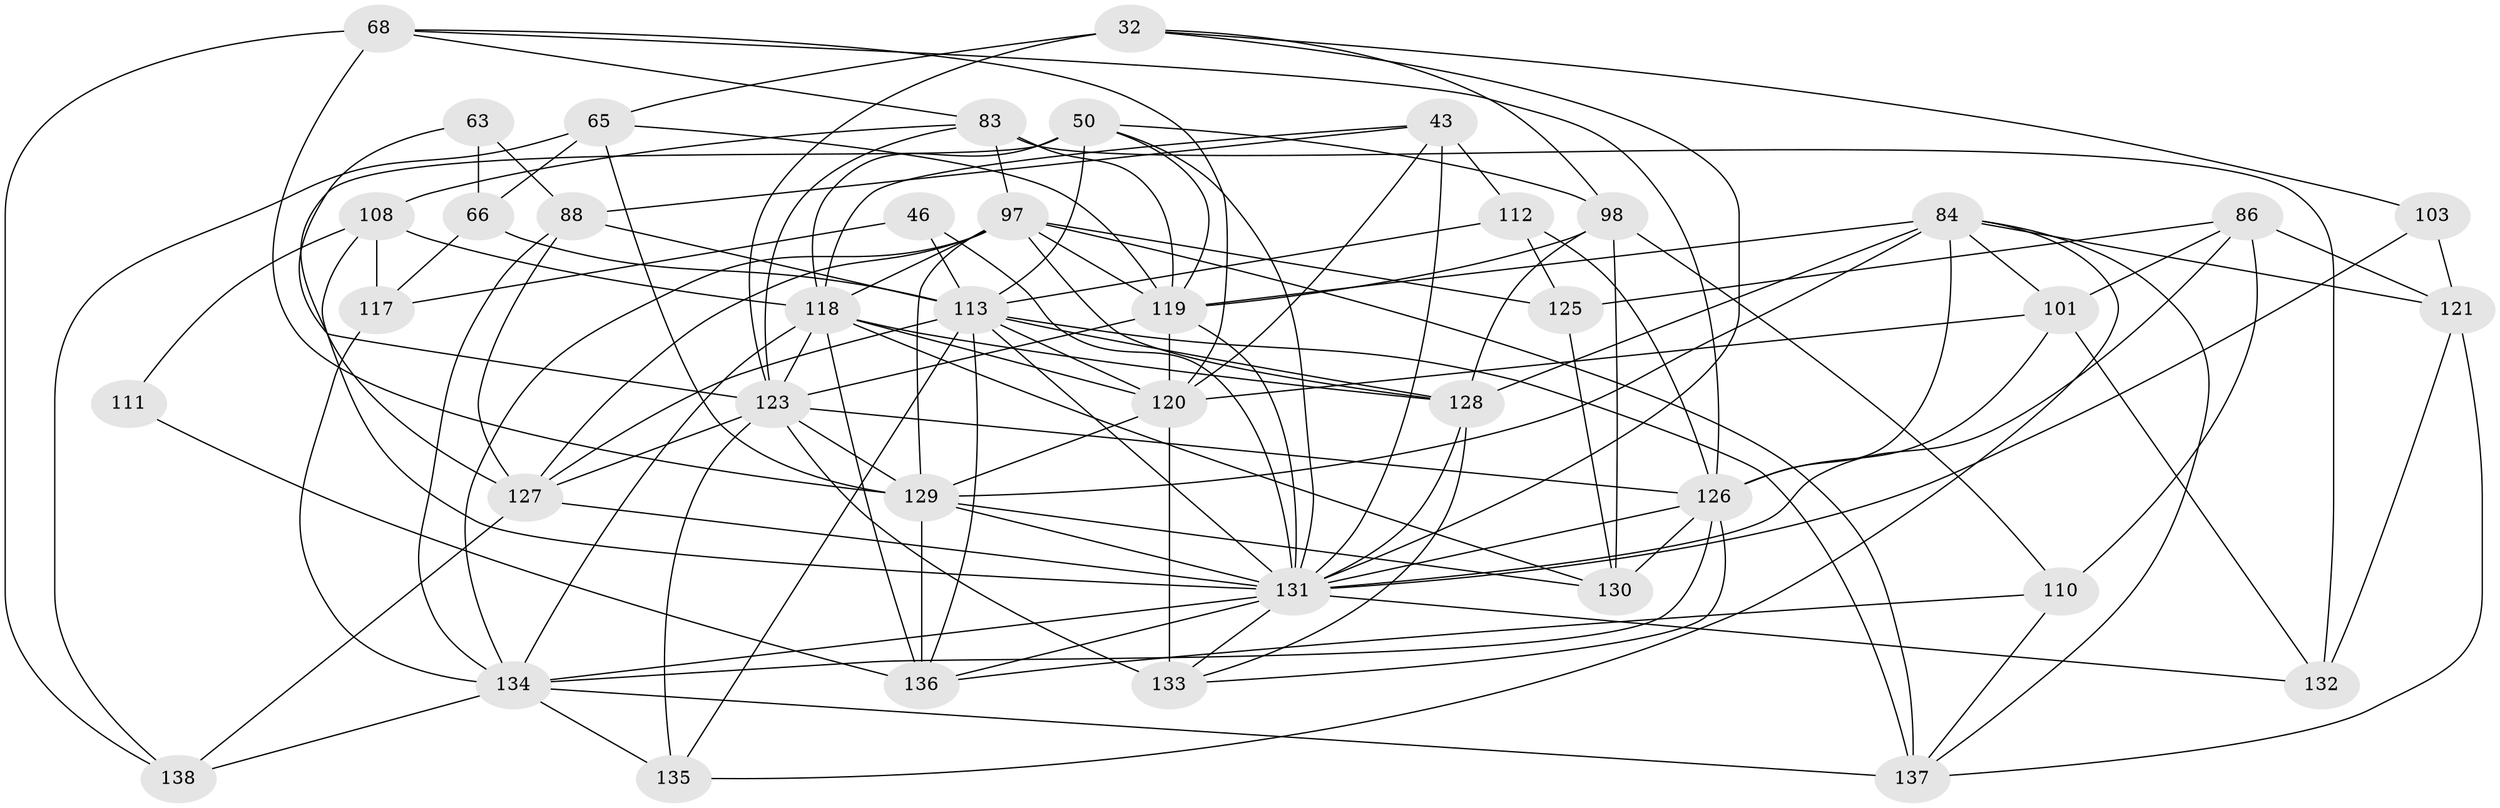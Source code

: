 // original degree distribution, {4: 1.0}
// Generated by graph-tools (version 1.1) at 2025/01/03/04/25 22:01:33]
// undirected, 41 vertices, 126 edges
graph export_dot {
graph [start="1"]
  node [color=gray90,style=filled];
  32 [super="+11"];
  43 [super="+2+30"];
  46;
  50 [super="+19+3"];
  63;
  65 [super="+64"];
  66 [super="+58"];
  68 [super="+57"];
  83 [super="+18+75"];
  84 [super="+52"];
  86 [super="+53"];
  88 [super="+71"];
  97 [super="+82+93"];
  98 [super="+94"];
  101 [super="+26"];
  103;
  108 [super="+85"];
  110;
  111;
  112 [super="+59"];
  113 [super="+31+41+40+73"];
  117;
  118 [super="+87+100"];
  119 [super="+80+22+77"];
  120 [super="+7+106+12+45"];
  121 [super="+54"];
  123 [super="+17+115"];
  125;
  126 [super="+89+60"];
  127 [super="+91+95"];
  128 [super="+109+24"];
  129 [super="+67+124+72"];
  130 [super="+10+36"];
  131 [super="+76+107+122+116"];
  132;
  133 [super="+90+33"];
  134 [super="+37+105"];
  135;
  136 [super="+9+114"];
  137 [super="+102+55"];
  138 [super="+16"];
  32 -- 103;
  32 -- 123 [weight=2];
  32 -- 65;
  32 -- 131;
  32 -- 98;
  43 -- 88;
  43 -- 112 [weight=2];
  43 -- 120;
  43 -- 118;
  43 -- 131 [weight=3];
  46 -- 117;
  46 -- 113 [weight=2];
  46 -- 131;
  50 -- 119;
  50 -- 113 [weight=3];
  50 -- 127 [weight=2];
  50 -- 118 [weight=2];
  50 -- 131;
  50 -- 98;
  63 -- 66 [weight=2];
  63 -- 88;
  63 -- 123;
  65 -- 66 [weight=2];
  65 -- 119;
  65 -- 138;
  65 -- 129;
  66 -- 117;
  66 -- 113;
  68 -- 138 [weight=2];
  68 -- 120;
  68 -- 83;
  68 -- 129;
  68 -- 126;
  83 -- 123;
  83 -- 132;
  83 -- 108;
  83 -- 119 [weight=2];
  83 -- 97 [weight=2];
  84 -- 135;
  84 -- 101;
  84 -- 119 [weight=3];
  84 -- 128;
  84 -- 129;
  84 -- 121;
  84 -- 137;
  84 -- 126;
  86 -- 121 [weight=2];
  86 -- 110;
  86 -- 101;
  86 -- 125;
  86 -- 131;
  88 -- 134 [weight=2];
  88 -- 113;
  88 -- 127;
  97 -- 127;
  97 -- 137 [weight=2];
  97 -- 119 [weight=2];
  97 -- 125;
  97 -- 134;
  97 -- 128 [weight=2];
  97 -- 129;
  97 -- 118 [weight=2];
  98 -- 110;
  98 -- 119;
  98 -- 128;
  98 -- 130;
  101 -- 132;
  101 -- 120 [weight=2];
  101 -- 126;
  103 -- 121 [weight=2];
  103 -- 131;
  108 -- 111 [weight=2];
  108 -- 117;
  108 -- 118;
  108 -- 131;
  110 -- 136;
  110 -- 137;
  111 -- 136 [weight=2];
  112 -- 125;
  112 -- 113 [weight=2];
  112 -- 126;
  113 -- 136;
  113 -- 128 [weight=2];
  113 -- 137 [weight=4];
  113 -- 120;
  113 -- 135;
  113 -- 131 [weight=3];
  113 -- 127;
  117 -- 134;
  118 -- 120;
  118 -- 134;
  118 -- 130;
  118 -- 128;
  118 -- 136;
  118 -- 123;
  119 -- 131 [weight=6];
  119 -- 120 [weight=3];
  119 -- 123;
  120 -- 133 [weight=2];
  120 -- 129;
  121 -- 137 [weight=2];
  121 -- 132;
  123 -- 133 [weight=2];
  123 -- 129;
  123 -- 135;
  123 -- 126;
  123 -- 127;
  125 -- 130;
  126 -- 133;
  126 -- 130 [weight=3];
  126 -- 131 [weight=2];
  126 -- 134;
  127 -- 138;
  127 -- 131 [weight=3];
  128 -- 133 [weight=2];
  128 -- 131;
  129 -- 131;
  129 -- 130 [weight=2];
  129 -- 136;
  131 -- 132;
  131 -- 136 [weight=2];
  131 -- 133;
  131 -- 134;
  134 -- 135;
  134 -- 138 [weight=2];
  134 -- 137 [weight=2];
}
